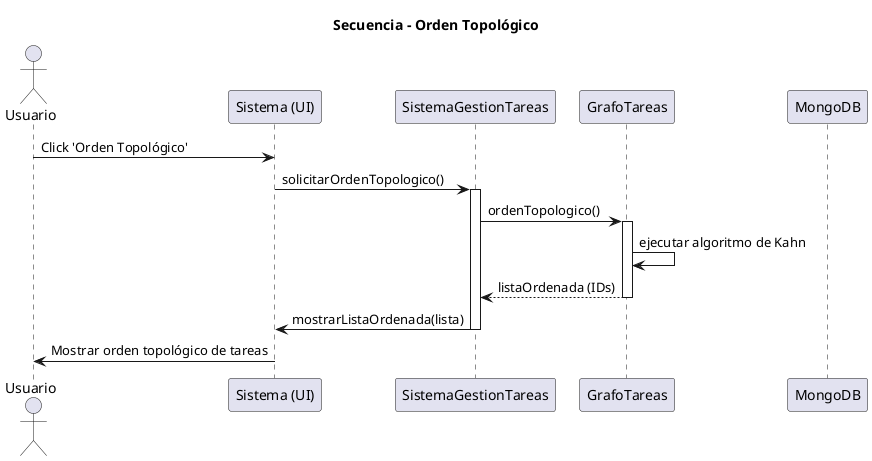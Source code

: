 @startuml Secuencia_Orden_Topologico
title Secuencia - Orden Topológico
actor Usuario
participant UI as "Sistema (UI)"
participant Controller as "SistemaGestionTareas"
participant Grafo as "GrafoTareas"
participant DB as "MongoDB"

Usuario -> UI: Click 'Orden Topológico'
UI -> Controller: solicitarOrdenTopologico()
activate Controller
Controller -> Grafo: ordenTopologico()
activate Grafo
Grafo -> Grafo: ejecutar algoritmo de Kahn
Grafo --> Controller: listaOrdenada (IDs)
deactivate Grafo
Controller -> UI: mostrarListaOrdenada(lista)
deactivate Controller
UI -> Usuario: Mostrar orden topológico de tareas

@enduml
